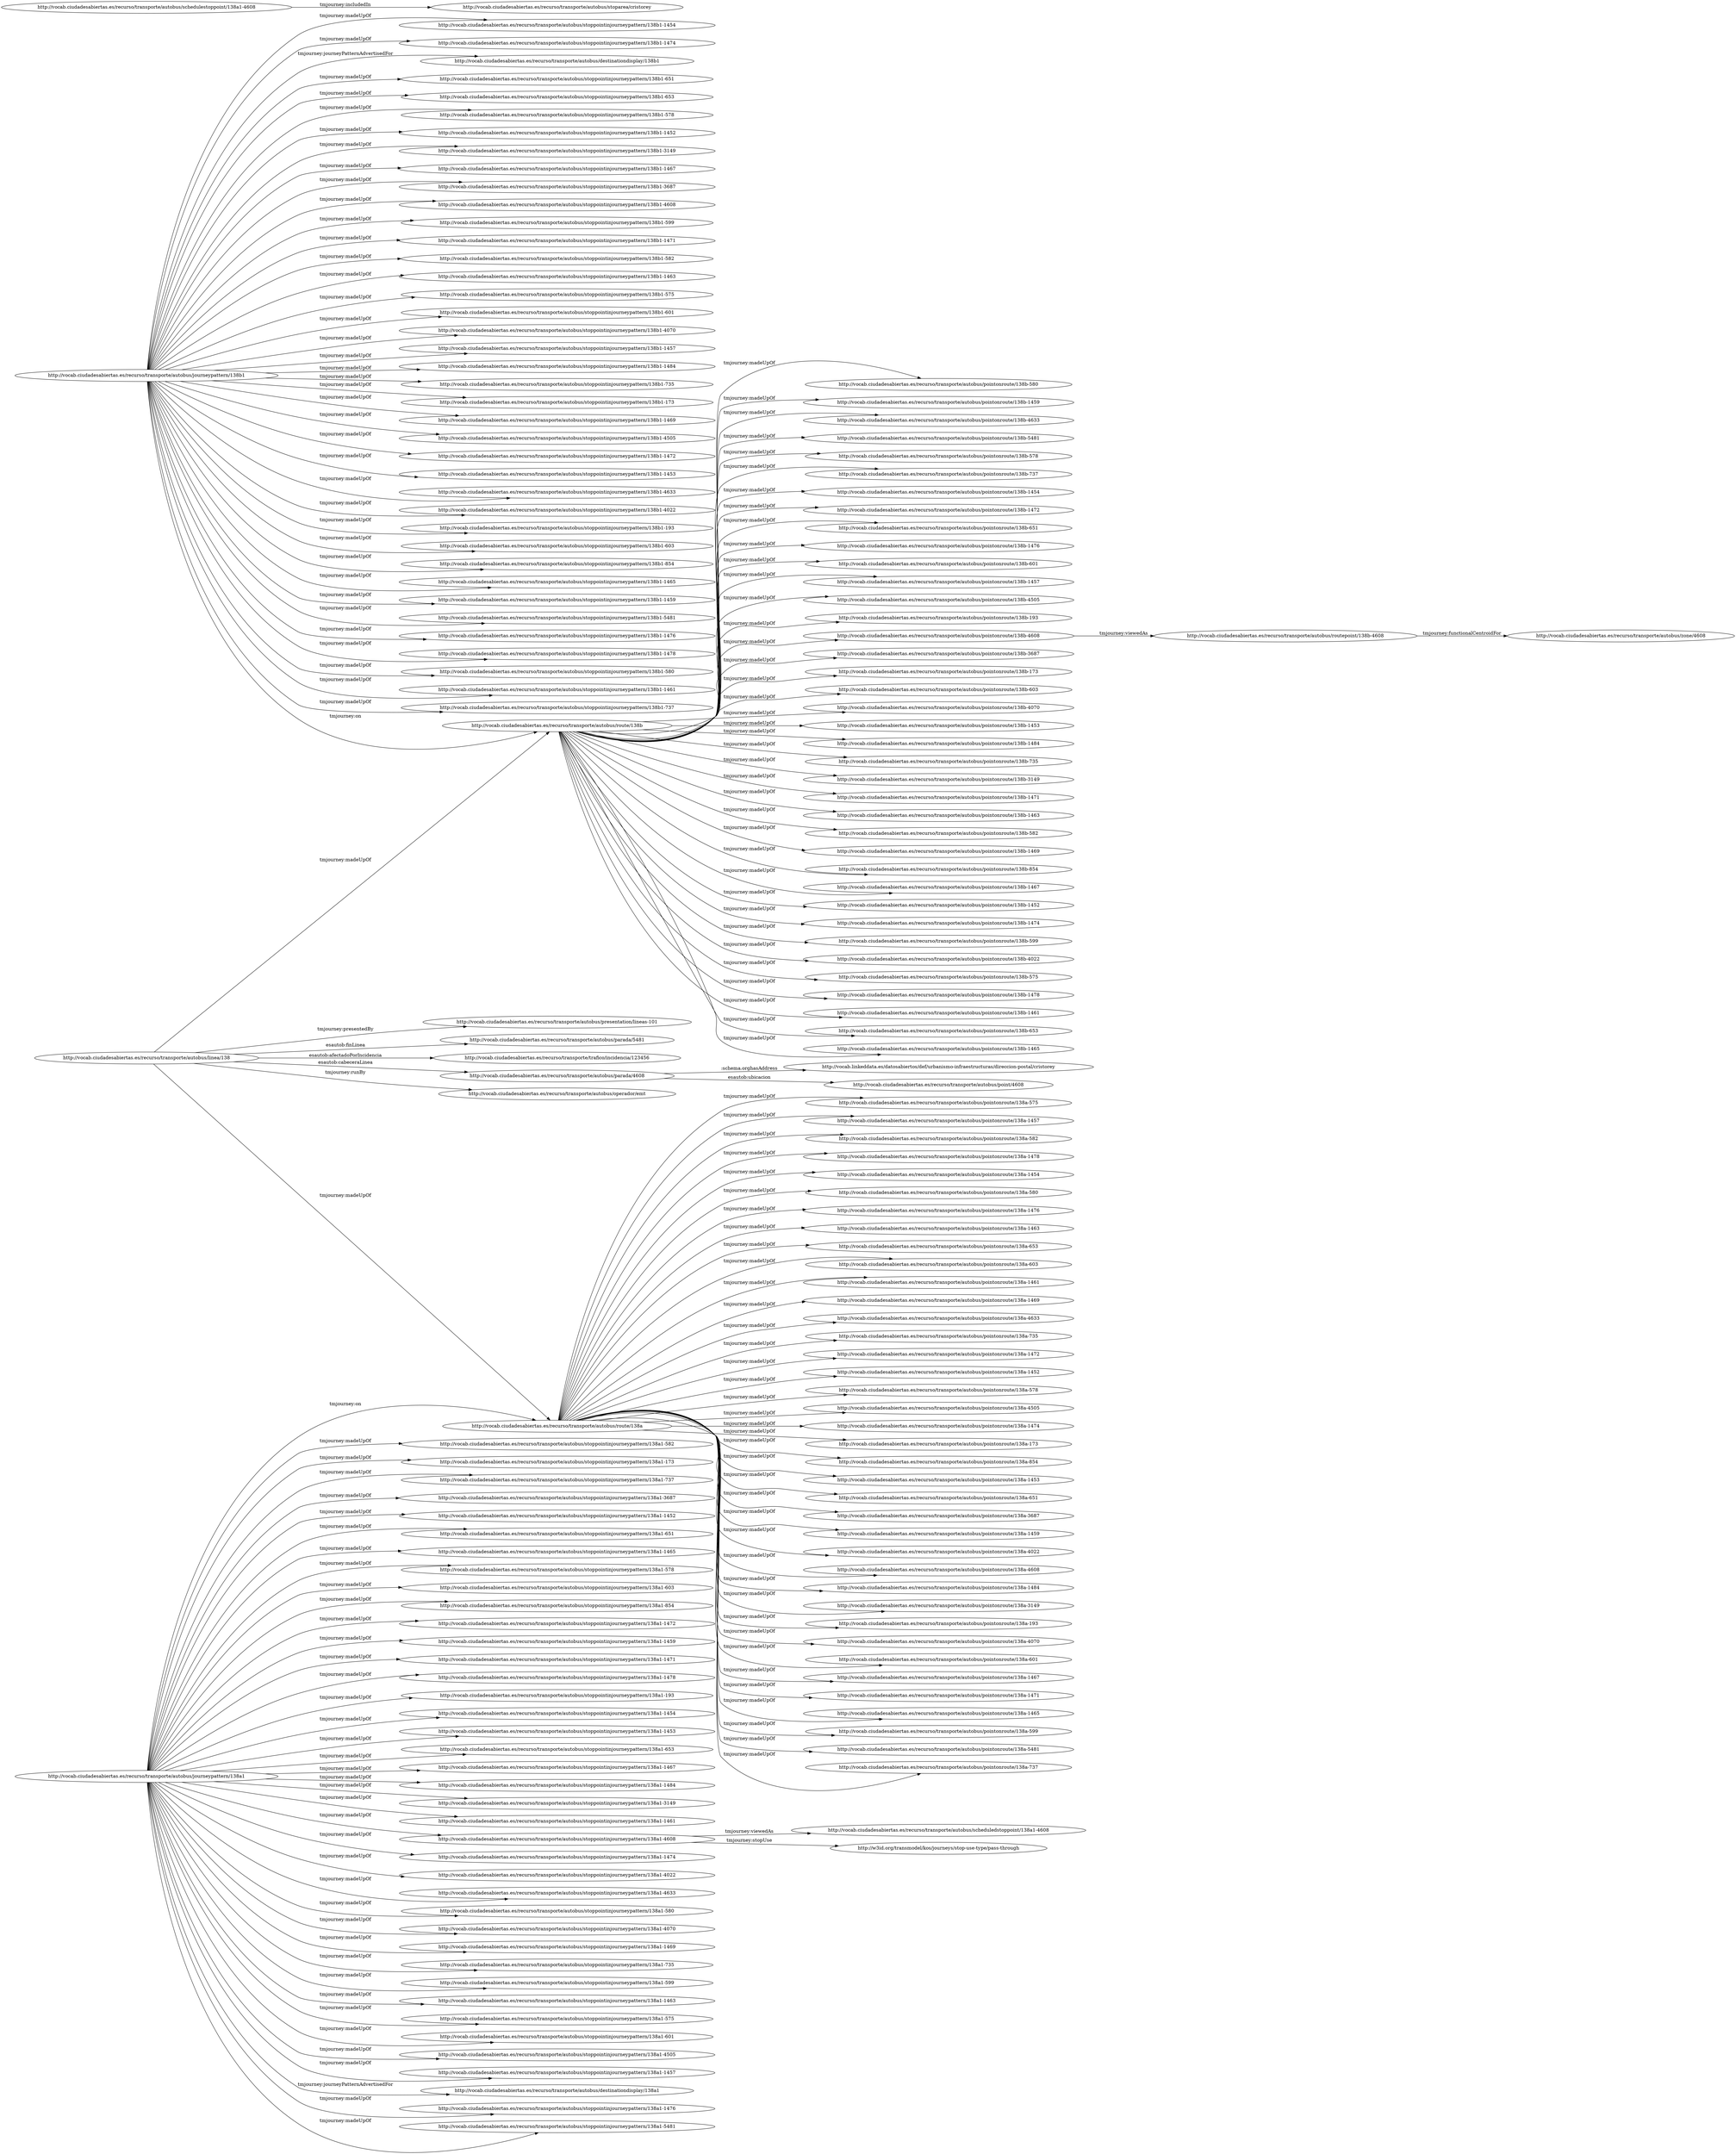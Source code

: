 digraph ar2dtool_diagram { 
rankdir=LR;
size="1501"
	"http://vocab.ciudadesabiertas.es/recurso/transporte/autobus/journeypattern/138b1" -> "http://vocab.ciudadesabiertas.es/recurso/transporte/autobus/stoppointinjourneypattern/138b1-3149" [ label = "tmjourney:madeUpOf" ];
	"http://vocab.ciudadesabiertas.es/recurso/transporte/autobus/journeypattern/138b1" -> "http://vocab.ciudadesabiertas.es/recurso/transporte/autobus/stoppointinjourneypattern/138b1-1467" [ label = "tmjourney:madeUpOf" ];
	"http://vocab.ciudadesabiertas.es/recurso/transporte/autobus/journeypattern/138b1" -> "http://vocab.ciudadesabiertas.es/recurso/transporte/autobus/stoppointinjourneypattern/138b1-3687" [ label = "tmjourney:madeUpOf" ];
	"http://vocab.ciudadesabiertas.es/recurso/transporte/autobus/journeypattern/138b1" -> "http://vocab.ciudadesabiertas.es/recurso/transporte/autobus/stoppointinjourneypattern/138b1-4608" [ label = "tmjourney:madeUpOf" ];
	"http://vocab.ciudadesabiertas.es/recurso/transporte/autobus/journeypattern/138b1" -> "http://vocab.ciudadesabiertas.es/recurso/transporte/autobus/stoppointinjourneypattern/138b1-599" [ label = "tmjourney:madeUpOf" ];
	"http://vocab.ciudadesabiertas.es/recurso/transporte/autobus/journeypattern/138b1" -> "http://vocab.ciudadesabiertas.es/recurso/transporte/autobus/stoppointinjourneypattern/138b1-1471" [ label = "tmjourney:madeUpOf" ];
	"http://vocab.ciudadesabiertas.es/recurso/transporte/autobus/journeypattern/138b1" -> "http://vocab.ciudadesabiertas.es/recurso/transporte/autobus/stoppointinjourneypattern/138b1-582" [ label = "tmjourney:madeUpOf" ];
	"http://vocab.ciudadesabiertas.es/recurso/transporte/autobus/journeypattern/138b1" -> "http://vocab.ciudadesabiertas.es/recurso/transporte/autobus/stoppointinjourneypattern/138b1-1463" [ label = "tmjourney:madeUpOf" ];
	"http://vocab.ciudadesabiertas.es/recurso/transporte/autobus/journeypattern/138b1" -> "http://vocab.ciudadesabiertas.es/recurso/transporte/autobus/stoppointinjourneypattern/138b1-575" [ label = "tmjourney:madeUpOf" ];
	"http://vocab.ciudadesabiertas.es/recurso/transporte/autobus/journeypattern/138b1" -> "http://vocab.ciudadesabiertas.es/recurso/transporte/autobus/stoppointinjourneypattern/138b1-601" [ label = "tmjourney:madeUpOf" ];
	"http://vocab.ciudadesabiertas.es/recurso/transporte/autobus/journeypattern/138b1" -> "http://vocab.ciudadesabiertas.es/recurso/transporte/autobus/stoppointinjourneypattern/138b1-4070" [ label = "tmjourney:madeUpOf" ];
	"http://vocab.ciudadesabiertas.es/recurso/transporte/autobus/journeypattern/138b1" -> "http://vocab.ciudadesabiertas.es/recurso/transporte/autobus/stoppointinjourneypattern/138b1-1457" [ label = "tmjourney:madeUpOf" ];
	"http://vocab.ciudadesabiertas.es/recurso/transporte/autobus/journeypattern/138b1" -> "http://vocab.ciudadesabiertas.es/recurso/transporte/autobus/stoppointinjourneypattern/138b1-1484" [ label = "tmjourney:madeUpOf" ];
	"http://vocab.ciudadesabiertas.es/recurso/transporte/autobus/journeypattern/138b1" -> "http://vocab.ciudadesabiertas.es/recurso/transporte/autobus/stoppointinjourneypattern/138b1-735" [ label = "tmjourney:madeUpOf" ];
	"http://vocab.ciudadesabiertas.es/recurso/transporte/autobus/journeypattern/138b1" -> "http://vocab.ciudadesabiertas.es/recurso/transporte/autobus/stoppointinjourneypattern/138b1-173" [ label = "tmjourney:madeUpOf" ];
	"http://vocab.ciudadesabiertas.es/recurso/transporte/autobus/journeypattern/138b1" -> "http://vocab.ciudadesabiertas.es/recurso/transporte/autobus/stoppointinjourneypattern/138b1-1469" [ label = "tmjourney:madeUpOf" ];
	"http://vocab.ciudadesabiertas.es/recurso/transporte/autobus/journeypattern/138b1" -> "http://vocab.ciudadesabiertas.es/recurso/transporte/autobus/stoppointinjourneypattern/138b1-4505" [ label = "tmjourney:madeUpOf" ];
	"http://vocab.ciudadesabiertas.es/recurso/transporte/autobus/journeypattern/138b1" -> "http://vocab.ciudadesabiertas.es/recurso/transporte/autobus/stoppointinjourneypattern/138b1-1472" [ label = "tmjourney:madeUpOf" ];
	"http://vocab.ciudadesabiertas.es/recurso/transporte/autobus/journeypattern/138b1" -> "http://vocab.ciudadesabiertas.es/recurso/transporte/autobus/stoppointinjourneypattern/138b1-1453" [ label = "tmjourney:madeUpOf" ];
	"http://vocab.ciudadesabiertas.es/recurso/transporte/autobus/journeypattern/138b1" -> "http://vocab.ciudadesabiertas.es/recurso/transporte/autobus/stoppointinjourneypattern/138b1-4633" [ label = "tmjourney:madeUpOf" ];
	"http://vocab.ciudadesabiertas.es/recurso/transporte/autobus/journeypattern/138b1" -> "http://vocab.ciudadesabiertas.es/recurso/transporte/autobus/stoppointinjourneypattern/138b1-4022" [ label = "tmjourney:madeUpOf" ];
	"http://vocab.ciudadesabiertas.es/recurso/transporte/autobus/journeypattern/138b1" -> "http://vocab.ciudadesabiertas.es/recurso/transporte/autobus/stoppointinjourneypattern/138b1-193" [ label = "tmjourney:madeUpOf" ];
	"http://vocab.ciudadesabiertas.es/recurso/transporte/autobus/journeypattern/138b1" -> "http://vocab.ciudadesabiertas.es/recurso/transporte/autobus/stoppointinjourneypattern/138b1-603" [ label = "tmjourney:madeUpOf" ];
	"http://vocab.ciudadesabiertas.es/recurso/transporte/autobus/journeypattern/138b1" -> "http://vocab.ciudadesabiertas.es/recurso/transporte/autobus/stoppointinjourneypattern/138b1-854" [ label = "tmjourney:madeUpOf" ];
	"http://vocab.ciudadesabiertas.es/recurso/transporte/autobus/journeypattern/138b1" -> "http://vocab.ciudadesabiertas.es/recurso/transporte/autobus/stoppointinjourneypattern/138b1-1465" [ label = "tmjourney:madeUpOf" ];
	"http://vocab.ciudadesabiertas.es/recurso/transporte/autobus/journeypattern/138b1" -> "http://vocab.ciudadesabiertas.es/recurso/transporte/autobus/stoppointinjourneypattern/138b1-1459" [ label = "tmjourney:madeUpOf" ];
	"http://vocab.ciudadesabiertas.es/recurso/transporte/autobus/journeypattern/138b1" -> "http://vocab.ciudadesabiertas.es/recurso/transporte/autobus/stoppointinjourneypattern/138b1-5481" [ label = "tmjourney:madeUpOf" ];
	"http://vocab.ciudadesabiertas.es/recurso/transporte/autobus/journeypattern/138b1" -> "http://vocab.ciudadesabiertas.es/recurso/transporte/autobus/route/138b" [ label = "tmjourney:on" ];
	"http://vocab.ciudadesabiertas.es/recurso/transporte/autobus/journeypattern/138b1" -> "http://vocab.ciudadesabiertas.es/recurso/transporte/autobus/stoppointinjourneypattern/138b1-1476" [ label = "tmjourney:madeUpOf" ];
	"http://vocab.ciudadesabiertas.es/recurso/transporte/autobus/journeypattern/138b1" -> "http://vocab.ciudadesabiertas.es/recurso/transporte/autobus/stoppointinjourneypattern/138b1-1478" [ label = "tmjourney:madeUpOf" ];
	"http://vocab.ciudadesabiertas.es/recurso/transporte/autobus/journeypattern/138b1" -> "http://vocab.ciudadesabiertas.es/recurso/transporte/autobus/stoppointinjourneypattern/138b1-580" [ label = "tmjourney:madeUpOf" ];
	"http://vocab.ciudadesabiertas.es/recurso/transporte/autobus/journeypattern/138b1" -> "http://vocab.ciudadesabiertas.es/recurso/transporte/autobus/stoppointinjourneypattern/138b1-1461" [ label = "tmjourney:madeUpOf" ];
	"http://vocab.ciudadesabiertas.es/recurso/transporte/autobus/journeypattern/138b1" -> "http://vocab.ciudadesabiertas.es/recurso/transporte/autobus/stoppointinjourneypattern/138b1-737" [ label = "tmjourney:madeUpOf" ];
	"http://vocab.ciudadesabiertas.es/recurso/transporte/autobus/journeypattern/138b1" -> "http://vocab.ciudadesabiertas.es/recurso/transporte/autobus/stoppointinjourneypattern/138b1-1454" [ label = "tmjourney:madeUpOf" ];
	"http://vocab.ciudadesabiertas.es/recurso/transporte/autobus/journeypattern/138b1" -> "http://vocab.ciudadesabiertas.es/recurso/transporte/autobus/stoppointinjourneypattern/138b1-1474" [ label = "tmjourney:madeUpOf" ];
	"http://vocab.ciudadesabiertas.es/recurso/transporte/autobus/journeypattern/138b1" -> "http://vocab.ciudadesabiertas.es/recurso/transporte/autobus/destinationdisplay/138b1" [ label = "tmjourney:journeyPatternAdvertisedFor" ];
	"http://vocab.ciudadesabiertas.es/recurso/transporte/autobus/journeypattern/138b1" -> "http://vocab.ciudadesabiertas.es/recurso/transporte/autobus/stoppointinjourneypattern/138b1-651" [ label = "tmjourney:madeUpOf" ];
	"http://vocab.ciudadesabiertas.es/recurso/transporte/autobus/journeypattern/138b1" -> "http://vocab.ciudadesabiertas.es/recurso/transporte/autobus/stoppointinjourneypattern/138b1-653" [ label = "tmjourney:madeUpOf" ];
	"http://vocab.ciudadesabiertas.es/recurso/transporte/autobus/journeypattern/138b1" -> "http://vocab.ciudadesabiertas.es/recurso/transporte/autobus/stoppointinjourneypattern/138b1-578" [ label = "tmjourney:madeUpOf" ];
	"http://vocab.ciudadesabiertas.es/recurso/transporte/autobus/journeypattern/138b1" -> "http://vocab.ciudadesabiertas.es/recurso/transporte/autobus/stoppointinjourneypattern/138b1-1452" [ label = "tmjourney:madeUpOf" ];
	"http://vocab.ciudadesabiertas.es/recurso/transporte/autobus/route/138a" -> "http://vocab.ciudadesabiertas.es/recurso/transporte/autobus/pointonroute/138a-582" [ label = "tmjourney:madeUpOf" ];
	"http://vocab.ciudadesabiertas.es/recurso/transporte/autobus/route/138a" -> "http://vocab.ciudadesabiertas.es/recurso/transporte/autobus/pointonroute/138a-1478" [ label = "tmjourney:madeUpOf" ];
	"http://vocab.ciudadesabiertas.es/recurso/transporte/autobus/route/138a" -> "http://vocab.ciudadesabiertas.es/recurso/transporte/autobus/pointonroute/138a-1454" [ label = "tmjourney:madeUpOf" ];
	"http://vocab.ciudadesabiertas.es/recurso/transporte/autobus/route/138a" -> "http://vocab.ciudadesabiertas.es/recurso/transporte/autobus/pointonroute/138a-580" [ label = "tmjourney:madeUpOf" ];
	"http://vocab.ciudadesabiertas.es/recurso/transporte/autobus/route/138a" -> "http://vocab.ciudadesabiertas.es/recurso/transporte/autobus/pointonroute/138a-1476" [ label = "tmjourney:madeUpOf" ];
	"http://vocab.ciudadesabiertas.es/recurso/transporte/autobus/route/138a" -> "http://vocab.ciudadesabiertas.es/recurso/transporte/autobus/pointonroute/138a-1463" [ label = "tmjourney:madeUpOf" ];
	"http://vocab.ciudadesabiertas.es/recurso/transporte/autobus/route/138a" -> "http://vocab.ciudadesabiertas.es/recurso/transporte/autobus/pointonroute/138a-653" [ label = "tmjourney:madeUpOf" ];
	"http://vocab.ciudadesabiertas.es/recurso/transporte/autobus/route/138a" -> "http://vocab.ciudadesabiertas.es/recurso/transporte/autobus/pointonroute/138a-603" [ label = "tmjourney:madeUpOf" ];
	"http://vocab.ciudadesabiertas.es/recurso/transporte/autobus/route/138a" -> "http://vocab.ciudadesabiertas.es/recurso/transporte/autobus/pointonroute/138a-1461" [ label = "tmjourney:madeUpOf" ];
	"http://vocab.ciudadesabiertas.es/recurso/transporte/autobus/route/138a" -> "http://vocab.ciudadesabiertas.es/recurso/transporte/autobus/pointonroute/138a-1469" [ label = "tmjourney:madeUpOf" ];
	"http://vocab.ciudadesabiertas.es/recurso/transporte/autobus/route/138a" -> "http://vocab.ciudadesabiertas.es/recurso/transporte/autobus/pointonroute/138a-4633" [ label = "tmjourney:madeUpOf" ];
	"http://vocab.ciudadesabiertas.es/recurso/transporte/autobus/route/138a" -> "http://vocab.ciudadesabiertas.es/recurso/transporte/autobus/pointonroute/138a-735" [ label = "tmjourney:madeUpOf" ];
	"http://vocab.ciudadesabiertas.es/recurso/transporte/autobus/route/138a" -> "http://vocab.ciudadesabiertas.es/recurso/transporte/autobus/pointonroute/138a-1472" [ label = "tmjourney:madeUpOf" ];
	"http://vocab.ciudadesabiertas.es/recurso/transporte/autobus/route/138a" -> "http://vocab.ciudadesabiertas.es/recurso/transporte/autobus/pointonroute/138a-1452" [ label = "tmjourney:madeUpOf" ];
	"http://vocab.ciudadesabiertas.es/recurso/transporte/autobus/route/138a" -> "http://vocab.ciudadesabiertas.es/recurso/transporte/autobus/pointonroute/138a-578" [ label = "tmjourney:madeUpOf" ];
	"http://vocab.ciudadesabiertas.es/recurso/transporte/autobus/route/138a" -> "http://vocab.ciudadesabiertas.es/recurso/transporte/autobus/pointonroute/138a-4505" [ label = "tmjourney:madeUpOf" ];
	"http://vocab.ciudadesabiertas.es/recurso/transporte/autobus/route/138a" -> "http://vocab.ciudadesabiertas.es/recurso/transporte/autobus/pointonroute/138a-1474" [ label = "tmjourney:madeUpOf" ];
	"http://vocab.ciudadesabiertas.es/recurso/transporte/autobus/route/138a" -> "http://vocab.ciudadesabiertas.es/recurso/transporte/autobus/pointonroute/138a-173" [ label = "tmjourney:madeUpOf" ];
	"http://vocab.ciudadesabiertas.es/recurso/transporte/autobus/route/138a" -> "http://vocab.ciudadesabiertas.es/recurso/transporte/autobus/pointonroute/138a-854" [ label = "tmjourney:madeUpOf" ];
	"http://vocab.ciudadesabiertas.es/recurso/transporte/autobus/route/138a" -> "http://vocab.ciudadesabiertas.es/recurso/transporte/autobus/pointonroute/138a-1453" [ label = "tmjourney:madeUpOf" ];
	"http://vocab.ciudadesabiertas.es/recurso/transporte/autobus/route/138a" -> "http://vocab.ciudadesabiertas.es/recurso/transporte/autobus/pointonroute/138a-651" [ label = "tmjourney:madeUpOf" ];
	"http://vocab.ciudadesabiertas.es/recurso/transporte/autobus/route/138a" -> "http://vocab.ciudadesabiertas.es/recurso/transporte/autobus/pointonroute/138a-3687" [ label = "tmjourney:madeUpOf" ];
	"http://vocab.ciudadesabiertas.es/recurso/transporte/autobus/route/138a" -> "http://vocab.ciudadesabiertas.es/recurso/transporte/autobus/pointonroute/138a-1459" [ label = "tmjourney:madeUpOf" ];
	"http://vocab.ciudadesabiertas.es/recurso/transporte/autobus/route/138a" -> "http://vocab.ciudadesabiertas.es/recurso/transporte/autobus/pointonroute/138a-4022" [ label = "tmjourney:madeUpOf" ];
	"http://vocab.ciudadesabiertas.es/recurso/transporte/autobus/route/138a" -> "http://vocab.ciudadesabiertas.es/recurso/transporte/autobus/pointonroute/138a-4608" [ label = "tmjourney:madeUpOf" ];
	"http://vocab.ciudadesabiertas.es/recurso/transporte/autobus/route/138a" -> "http://vocab.ciudadesabiertas.es/recurso/transporte/autobus/pointonroute/138a-1484" [ label = "tmjourney:madeUpOf" ];
	"http://vocab.ciudadesabiertas.es/recurso/transporte/autobus/route/138a" -> "http://vocab.ciudadesabiertas.es/recurso/transporte/autobus/pointonroute/138a-3149" [ label = "tmjourney:madeUpOf" ];
	"http://vocab.ciudadesabiertas.es/recurso/transporte/autobus/route/138a" -> "http://vocab.ciudadesabiertas.es/recurso/transporte/autobus/pointonroute/138a-193" [ label = "tmjourney:madeUpOf" ];
	"http://vocab.ciudadesabiertas.es/recurso/transporte/autobus/route/138a" -> "http://vocab.ciudadesabiertas.es/recurso/transporte/autobus/pointonroute/138a-4070" [ label = "tmjourney:madeUpOf" ];
	"http://vocab.ciudadesabiertas.es/recurso/transporte/autobus/route/138a" -> "http://vocab.ciudadesabiertas.es/recurso/transporte/autobus/pointonroute/138a-601" [ label = "tmjourney:madeUpOf" ];
	"http://vocab.ciudadesabiertas.es/recurso/transporte/autobus/route/138a" -> "http://vocab.ciudadesabiertas.es/recurso/transporte/autobus/pointonroute/138a-1467" [ label = "tmjourney:madeUpOf" ];
	"http://vocab.ciudadesabiertas.es/recurso/transporte/autobus/route/138a" -> "http://vocab.ciudadesabiertas.es/recurso/transporte/autobus/pointonroute/138a-1471" [ label = "tmjourney:madeUpOf" ];
	"http://vocab.ciudadesabiertas.es/recurso/transporte/autobus/route/138a" -> "http://vocab.ciudadesabiertas.es/recurso/transporte/autobus/pointonroute/138a-1465" [ label = "tmjourney:madeUpOf" ];
	"http://vocab.ciudadesabiertas.es/recurso/transporte/autobus/route/138a" -> "http://vocab.ciudadesabiertas.es/recurso/transporte/autobus/pointonroute/138a-599" [ label = "tmjourney:madeUpOf" ];
	"http://vocab.ciudadesabiertas.es/recurso/transporte/autobus/route/138a" -> "http://vocab.ciudadesabiertas.es/recurso/transporte/autobus/pointonroute/138a-5481" [ label = "tmjourney:madeUpOf" ];
	"http://vocab.ciudadesabiertas.es/recurso/transporte/autobus/route/138a" -> "http://vocab.ciudadesabiertas.es/recurso/transporte/autobus/pointonroute/138a-737" [ label = "tmjourney:madeUpOf" ];
	"http://vocab.ciudadesabiertas.es/recurso/transporte/autobus/route/138a" -> "http://vocab.ciudadesabiertas.es/recurso/transporte/autobus/pointonroute/138a-575" [ label = "tmjourney:madeUpOf" ];
	"http://vocab.ciudadesabiertas.es/recurso/transporte/autobus/route/138a" -> "http://vocab.ciudadesabiertas.es/recurso/transporte/autobus/pointonroute/138a-1457" [ label = "tmjourney:madeUpOf" ];
	"http://vocab.ciudadesabiertas.es/recurso/transporte/autobus/parada/4608" -> "http://vocab.linkeddata.es/datosabiertos/def/urbanismo-infraestructuras/direccion-postal/cristorey" [ label = ":schema.orghasAddress" ];
	"http://vocab.ciudadesabiertas.es/recurso/transporte/autobus/parada/4608" -> "http://vocab.ciudadesabiertas.es/recurso/transporte/autobus/point/4608" [ label = "esautob:ubicacion" ];
	"http://vocab.ciudadesabiertas.es/recurso/transporte/autobus/routepoint/138b-4608" -> "http://vocab.ciudadesabiertas.es/recurso/transporte/autobus/zone/4608" [ label = "tmjourney:functionalCentroidFor" ];
	"http://vocab.ciudadesabiertas.es/recurso/transporte/autobus/journeypattern/138a1" -> "http://vocab.ciudadesabiertas.es/recurso/transporte/autobus/stoppointinjourneypattern/138a1-578" [ label = "tmjourney:madeUpOf" ];
	"http://vocab.ciudadesabiertas.es/recurso/transporte/autobus/journeypattern/138a1" -> "http://vocab.ciudadesabiertas.es/recurso/transporte/autobus/stoppointinjourneypattern/138a1-603" [ label = "tmjourney:madeUpOf" ];
	"http://vocab.ciudadesabiertas.es/recurso/transporte/autobus/journeypattern/138a1" -> "http://vocab.ciudadesabiertas.es/recurso/transporte/autobus/stoppointinjourneypattern/138a1-854" [ label = "tmjourney:madeUpOf" ];
	"http://vocab.ciudadesabiertas.es/recurso/transporte/autobus/journeypattern/138a1" -> "http://vocab.ciudadesabiertas.es/recurso/transporte/autobus/stoppointinjourneypattern/138a1-1472" [ label = "tmjourney:madeUpOf" ];
	"http://vocab.ciudadesabiertas.es/recurso/transporte/autobus/journeypattern/138a1" -> "http://vocab.ciudadesabiertas.es/recurso/transporte/autobus/stoppointinjourneypattern/138a1-1459" [ label = "tmjourney:madeUpOf" ];
	"http://vocab.ciudadesabiertas.es/recurso/transporte/autobus/journeypattern/138a1" -> "http://vocab.ciudadesabiertas.es/recurso/transporte/autobus/stoppointinjourneypattern/138a1-1471" [ label = "tmjourney:madeUpOf" ];
	"http://vocab.ciudadesabiertas.es/recurso/transporte/autobus/journeypattern/138a1" -> "http://vocab.ciudadesabiertas.es/recurso/transporte/autobus/stoppointinjourneypattern/138a1-1478" [ label = "tmjourney:madeUpOf" ];
	"http://vocab.ciudadesabiertas.es/recurso/transporte/autobus/journeypattern/138a1" -> "http://vocab.ciudadesabiertas.es/recurso/transporte/autobus/stoppointinjourneypattern/138a1-193" [ label = "tmjourney:madeUpOf" ];
	"http://vocab.ciudadesabiertas.es/recurso/transporte/autobus/journeypattern/138a1" -> "http://vocab.ciudadesabiertas.es/recurso/transporte/autobus/stoppointinjourneypattern/138a1-1454" [ label = "tmjourney:madeUpOf" ];
	"http://vocab.ciudadesabiertas.es/recurso/transporte/autobus/journeypattern/138a1" -> "http://vocab.ciudadesabiertas.es/recurso/transporte/autobus/stoppointinjourneypattern/138a1-1453" [ label = "tmjourney:madeUpOf" ];
	"http://vocab.ciudadesabiertas.es/recurso/transporte/autobus/journeypattern/138a1" -> "http://vocab.ciudadesabiertas.es/recurso/transporte/autobus/stoppointinjourneypattern/138a1-653" [ label = "tmjourney:madeUpOf" ];
	"http://vocab.ciudadesabiertas.es/recurso/transporte/autobus/journeypattern/138a1" -> "http://vocab.ciudadesabiertas.es/recurso/transporte/autobus/stoppointinjourneypattern/138a1-1467" [ label = "tmjourney:madeUpOf" ];
	"http://vocab.ciudadesabiertas.es/recurso/transporte/autobus/journeypattern/138a1" -> "http://vocab.ciudadesabiertas.es/recurso/transporte/autobus/stoppointinjourneypattern/138a1-1484" [ label = "tmjourney:madeUpOf" ];
	"http://vocab.ciudadesabiertas.es/recurso/transporte/autobus/journeypattern/138a1" -> "http://vocab.ciudadesabiertas.es/recurso/transporte/autobus/stoppointinjourneypattern/138a1-3149" [ label = "tmjourney:madeUpOf" ];
	"http://vocab.ciudadesabiertas.es/recurso/transporte/autobus/journeypattern/138a1" -> "http://vocab.ciudadesabiertas.es/recurso/transporte/autobus/stoppointinjourneypattern/138a1-1461" [ label = "tmjourney:madeUpOf" ];
	"http://vocab.ciudadesabiertas.es/recurso/transporte/autobus/journeypattern/138a1" -> "http://vocab.ciudadesabiertas.es/recurso/transporte/autobus/stoppointinjourneypattern/138a1-4608" [ label = "tmjourney:madeUpOf" ];
	"http://vocab.ciudadesabiertas.es/recurso/transporte/autobus/journeypattern/138a1" -> "http://vocab.ciudadesabiertas.es/recurso/transporte/autobus/stoppointinjourneypattern/138a1-1474" [ label = "tmjourney:madeUpOf" ];
	"http://vocab.ciudadesabiertas.es/recurso/transporte/autobus/journeypattern/138a1" -> "http://vocab.ciudadesabiertas.es/recurso/transporte/autobus/stoppointinjourneypattern/138a1-4022" [ label = "tmjourney:madeUpOf" ];
	"http://vocab.ciudadesabiertas.es/recurso/transporte/autobus/journeypattern/138a1" -> "http://vocab.ciudadesabiertas.es/recurso/transporte/autobus/stoppointinjourneypattern/138a1-4633" [ label = "tmjourney:madeUpOf" ];
	"http://vocab.ciudadesabiertas.es/recurso/transporte/autobus/journeypattern/138a1" -> "http://vocab.ciudadesabiertas.es/recurso/transporte/autobus/stoppointinjourneypattern/138a1-580" [ label = "tmjourney:madeUpOf" ];
	"http://vocab.ciudadesabiertas.es/recurso/transporte/autobus/journeypattern/138a1" -> "http://vocab.ciudadesabiertas.es/recurso/transporte/autobus/stoppointinjourneypattern/138a1-4070" [ label = "tmjourney:madeUpOf" ];
	"http://vocab.ciudadesabiertas.es/recurso/transporte/autobus/journeypattern/138a1" -> "http://vocab.ciudadesabiertas.es/recurso/transporte/autobus/stoppointinjourneypattern/138a1-1469" [ label = "tmjourney:madeUpOf" ];
	"http://vocab.ciudadesabiertas.es/recurso/transporte/autobus/journeypattern/138a1" -> "http://vocab.ciudadesabiertas.es/recurso/transporte/autobus/stoppointinjourneypattern/138a1-735" [ label = "tmjourney:madeUpOf" ];
	"http://vocab.ciudadesabiertas.es/recurso/transporte/autobus/journeypattern/138a1" -> "http://vocab.ciudadesabiertas.es/recurso/transporte/autobus/stoppointinjourneypattern/138a1-599" [ label = "tmjourney:madeUpOf" ];
	"http://vocab.ciudadesabiertas.es/recurso/transporte/autobus/journeypattern/138a1" -> "http://vocab.ciudadesabiertas.es/recurso/transporte/autobus/route/138a" [ label = "tmjourney:on" ];
	"http://vocab.ciudadesabiertas.es/recurso/transporte/autobus/journeypattern/138a1" -> "http://vocab.ciudadesabiertas.es/recurso/transporte/autobus/stoppointinjourneypattern/138a1-1463" [ label = "tmjourney:madeUpOf" ];
	"http://vocab.ciudadesabiertas.es/recurso/transporte/autobus/journeypattern/138a1" -> "http://vocab.ciudadesabiertas.es/recurso/transporte/autobus/stoppointinjourneypattern/138a1-575" [ label = "tmjourney:madeUpOf" ];
	"http://vocab.ciudadesabiertas.es/recurso/transporte/autobus/journeypattern/138a1" -> "http://vocab.ciudadesabiertas.es/recurso/transporte/autobus/stoppointinjourneypattern/138a1-601" [ label = "tmjourney:madeUpOf" ];
	"http://vocab.ciudadesabiertas.es/recurso/transporte/autobus/journeypattern/138a1" -> "http://vocab.ciudadesabiertas.es/recurso/transporte/autobus/stoppointinjourneypattern/138a1-4505" [ label = "tmjourney:madeUpOf" ];
	"http://vocab.ciudadesabiertas.es/recurso/transporte/autobus/journeypattern/138a1" -> "http://vocab.ciudadesabiertas.es/recurso/transporte/autobus/stoppointinjourneypattern/138a1-1457" [ label = "tmjourney:madeUpOf" ];
	"http://vocab.ciudadesabiertas.es/recurso/transporte/autobus/journeypattern/138a1" -> "http://vocab.ciudadesabiertas.es/recurso/transporte/autobus/destinationdisplay/138a1" [ label = "tmjourney:journeyPatternAdvertisedFor" ];
	"http://vocab.ciudadesabiertas.es/recurso/transporte/autobus/journeypattern/138a1" -> "http://vocab.ciudadesabiertas.es/recurso/transporte/autobus/stoppointinjourneypattern/138a1-1476" [ label = "tmjourney:madeUpOf" ];
	"http://vocab.ciudadesabiertas.es/recurso/transporte/autobus/journeypattern/138a1" -> "http://vocab.ciudadesabiertas.es/recurso/transporte/autobus/stoppointinjourneypattern/138a1-5481" [ label = "tmjourney:madeUpOf" ];
	"http://vocab.ciudadesabiertas.es/recurso/transporte/autobus/journeypattern/138a1" -> "http://vocab.ciudadesabiertas.es/recurso/transporte/autobus/stoppointinjourneypattern/138a1-582" [ label = "tmjourney:madeUpOf" ];
	"http://vocab.ciudadesabiertas.es/recurso/transporte/autobus/journeypattern/138a1" -> "http://vocab.ciudadesabiertas.es/recurso/transporte/autobus/stoppointinjourneypattern/138a1-173" [ label = "tmjourney:madeUpOf" ];
	"http://vocab.ciudadesabiertas.es/recurso/transporte/autobus/journeypattern/138a1" -> "http://vocab.ciudadesabiertas.es/recurso/transporte/autobus/stoppointinjourneypattern/138a1-737" [ label = "tmjourney:madeUpOf" ];
	"http://vocab.ciudadesabiertas.es/recurso/transporte/autobus/journeypattern/138a1" -> "http://vocab.ciudadesabiertas.es/recurso/transporte/autobus/stoppointinjourneypattern/138a1-3687" [ label = "tmjourney:madeUpOf" ];
	"http://vocab.ciudadesabiertas.es/recurso/transporte/autobus/journeypattern/138a1" -> "http://vocab.ciudadesabiertas.es/recurso/transporte/autobus/stoppointinjourneypattern/138a1-1452" [ label = "tmjourney:madeUpOf" ];
	"http://vocab.ciudadesabiertas.es/recurso/transporte/autobus/journeypattern/138a1" -> "http://vocab.ciudadesabiertas.es/recurso/transporte/autobus/stoppointinjourneypattern/138a1-651" [ label = "tmjourney:madeUpOf" ];
	"http://vocab.ciudadesabiertas.es/recurso/transporte/autobus/journeypattern/138a1" -> "http://vocab.ciudadesabiertas.es/recurso/transporte/autobus/stoppointinjourneypattern/138a1-1465" [ label = "tmjourney:madeUpOf" ];
	"http://vocab.ciudadesabiertas.es/recurso/transporte/autobus/route/138b" -> "http://vocab.ciudadesabiertas.es/recurso/transporte/autobus/pointonroute/138b-578" [ label = "tmjourney:madeUpOf" ];
	"http://vocab.ciudadesabiertas.es/recurso/transporte/autobus/route/138b" -> "http://vocab.ciudadesabiertas.es/recurso/transporte/autobus/pointonroute/138b-737" [ label = "tmjourney:madeUpOf" ];
	"http://vocab.ciudadesabiertas.es/recurso/transporte/autobus/route/138b" -> "http://vocab.ciudadesabiertas.es/recurso/transporte/autobus/pointonroute/138b-1454" [ label = "tmjourney:madeUpOf" ];
	"http://vocab.ciudadesabiertas.es/recurso/transporte/autobus/route/138b" -> "http://vocab.ciudadesabiertas.es/recurso/transporte/autobus/pointonroute/138b-1472" [ label = "tmjourney:madeUpOf" ];
	"http://vocab.ciudadesabiertas.es/recurso/transporte/autobus/route/138b" -> "http://vocab.ciudadesabiertas.es/recurso/transporte/autobus/pointonroute/138b-651" [ label = "tmjourney:madeUpOf" ];
	"http://vocab.ciudadesabiertas.es/recurso/transporte/autobus/route/138b" -> "http://vocab.ciudadesabiertas.es/recurso/transporte/autobus/pointonroute/138b-1476" [ label = "tmjourney:madeUpOf" ];
	"http://vocab.ciudadesabiertas.es/recurso/transporte/autobus/route/138b" -> "http://vocab.ciudadesabiertas.es/recurso/transporte/autobus/pointonroute/138b-601" [ label = "tmjourney:madeUpOf" ];
	"http://vocab.ciudadesabiertas.es/recurso/transporte/autobus/route/138b" -> "http://vocab.ciudadesabiertas.es/recurso/transporte/autobus/pointonroute/138b-1457" [ label = "tmjourney:madeUpOf" ];
	"http://vocab.ciudadesabiertas.es/recurso/transporte/autobus/route/138b" -> "http://vocab.ciudadesabiertas.es/recurso/transporte/autobus/pointonroute/138b-4505" [ label = "tmjourney:madeUpOf" ];
	"http://vocab.ciudadesabiertas.es/recurso/transporte/autobus/route/138b" -> "http://vocab.ciudadesabiertas.es/recurso/transporte/autobus/pointonroute/138b-193" [ label = "tmjourney:madeUpOf" ];
	"http://vocab.ciudadesabiertas.es/recurso/transporte/autobus/route/138b" -> "http://vocab.ciudadesabiertas.es/recurso/transporte/autobus/pointonroute/138b-4608" [ label = "tmjourney:madeUpOf" ];
	"http://vocab.ciudadesabiertas.es/recurso/transporte/autobus/route/138b" -> "http://vocab.ciudadesabiertas.es/recurso/transporte/autobus/pointonroute/138b-3687" [ label = "tmjourney:madeUpOf" ];
	"http://vocab.ciudadesabiertas.es/recurso/transporte/autobus/route/138b" -> "http://vocab.ciudadesabiertas.es/recurso/transporte/autobus/pointonroute/138b-173" [ label = "tmjourney:madeUpOf" ];
	"http://vocab.ciudadesabiertas.es/recurso/transporte/autobus/route/138b" -> "http://vocab.ciudadesabiertas.es/recurso/transporte/autobus/pointonroute/138b-603" [ label = "tmjourney:madeUpOf" ];
	"http://vocab.ciudadesabiertas.es/recurso/transporte/autobus/route/138b" -> "http://vocab.ciudadesabiertas.es/recurso/transporte/autobus/pointonroute/138b-4070" [ label = "tmjourney:madeUpOf" ];
	"http://vocab.ciudadesabiertas.es/recurso/transporte/autobus/route/138b" -> "http://vocab.ciudadesabiertas.es/recurso/transporte/autobus/pointonroute/138b-1453" [ label = "tmjourney:madeUpOf" ];
	"http://vocab.ciudadesabiertas.es/recurso/transporte/autobus/route/138b" -> "http://vocab.ciudadesabiertas.es/recurso/transporte/autobus/pointonroute/138b-1484" [ label = "tmjourney:madeUpOf" ];
	"http://vocab.ciudadesabiertas.es/recurso/transporte/autobus/route/138b" -> "http://vocab.ciudadesabiertas.es/recurso/transporte/autobus/pointonroute/138b-735" [ label = "tmjourney:madeUpOf" ];
	"http://vocab.ciudadesabiertas.es/recurso/transporte/autobus/route/138b" -> "http://vocab.ciudadesabiertas.es/recurso/transporte/autobus/pointonroute/138b-3149" [ label = "tmjourney:madeUpOf" ];
	"http://vocab.ciudadesabiertas.es/recurso/transporte/autobus/route/138b" -> "http://vocab.ciudadesabiertas.es/recurso/transporte/autobus/pointonroute/138b-1471" [ label = "tmjourney:madeUpOf" ];
	"http://vocab.ciudadesabiertas.es/recurso/transporte/autobus/route/138b" -> "http://vocab.ciudadesabiertas.es/recurso/transporte/autobus/pointonroute/138b-1463" [ label = "tmjourney:madeUpOf" ];
	"http://vocab.ciudadesabiertas.es/recurso/transporte/autobus/route/138b" -> "http://vocab.ciudadesabiertas.es/recurso/transporte/autobus/pointonroute/138b-582" [ label = "tmjourney:madeUpOf" ];
	"http://vocab.ciudadesabiertas.es/recurso/transporte/autobus/route/138b" -> "http://vocab.ciudadesabiertas.es/recurso/transporte/autobus/pointonroute/138b-1469" [ label = "tmjourney:madeUpOf" ];
	"http://vocab.ciudadesabiertas.es/recurso/transporte/autobus/route/138b" -> "http://vocab.ciudadesabiertas.es/recurso/transporte/autobus/pointonroute/138b-854" [ label = "tmjourney:madeUpOf" ];
	"http://vocab.ciudadesabiertas.es/recurso/transporte/autobus/route/138b" -> "http://vocab.ciudadesabiertas.es/recurso/transporte/autobus/pointonroute/138b-1467" [ label = "tmjourney:madeUpOf" ];
	"http://vocab.ciudadesabiertas.es/recurso/transporte/autobus/route/138b" -> "http://vocab.ciudadesabiertas.es/recurso/transporte/autobus/pointonroute/138b-1452" [ label = "tmjourney:madeUpOf" ];
	"http://vocab.ciudadesabiertas.es/recurso/transporte/autobus/route/138b" -> "http://vocab.ciudadesabiertas.es/recurso/transporte/autobus/pointonroute/138b-1474" [ label = "tmjourney:madeUpOf" ];
	"http://vocab.ciudadesabiertas.es/recurso/transporte/autobus/route/138b" -> "http://vocab.ciudadesabiertas.es/recurso/transporte/autobus/pointonroute/138b-599" [ label = "tmjourney:madeUpOf" ];
	"http://vocab.ciudadesabiertas.es/recurso/transporte/autobus/route/138b" -> "http://vocab.ciudadesabiertas.es/recurso/transporte/autobus/pointonroute/138b-4022" [ label = "tmjourney:madeUpOf" ];
	"http://vocab.ciudadesabiertas.es/recurso/transporte/autobus/route/138b" -> "http://vocab.ciudadesabiertas.es/recurso/transporte/autobus/pointonroute/138b-575" [ label = "tmjourney:madeUpOf" ];
	"http://vocab.ciudadesabiertas.es/recurso/transporte/autobus/route/138b" -> "http://vocab.ciudadesabiertas.es/recurso/transporte/autobus/pointonroute/138b-1478" [ label = "tmjourney:madeUpOf" ];
	"http://vocab.ciudadesabiertas.es/recurso/transporte/autobus/route/138b" -> "http://vocab.ciudadesabiertas.es/recurso/transporte/autobus/pointonroute/138b-1461" [ label = "tmjourney:madeUpOf" ];
	"http://vocab.ciudadesabiertas.es/recurso/transporte/autobus/route/138b" -> "http://vocab.ciudadesabiertas.es/recurso/transporte/autobus/pointonroute/138b-653" [ label = "tmjourney:madeUpOf" ];
	"http://vocab.ciudadesabiertas.es/recurso/transporte/autobus/route/138b" -> "http://vocab.ciudadesabiertas.es/recurso/transporte/autobus/pointonroute/138b-1465" [ label = "tmjourney:madeUpOf" ];
	"http://vocab.ciudadesabiertas.es/recurso/transporte/autobus/route/138b" -> "http://vocab.ciudadesabiertas.es/recurso/transporte/autobus/pointonroute/138b-580" [ label = "tmjourney:madeUpOf" ];
	"http://vocab.ciudadesabiertas.es/recurso/transporte/autobus/route/138b" -> "http://vocab.ciudadesabiertas.es/recurso/transporte/autobus/pointonroute/138b-1459" [ label = "tmjourney:madeUpOf" ];
	"http://vocab.ciudadesabiertas.es/recurso/transporte/autobus/route/138b" -> "http://vocab.ciudadesabiertas.es/recurso/transporte/autobus/pointonroute/138b-4633" [ label = "tmjourney:madeUpOf" ];
	"http://vocab.ciudadesabiertas.es/recurso/transporte/autobus/route/138b" -> "http://vocab.ciudadesabiertas.es/recurso/transporte/autobus/pointonroute/138b-5481" [ label = "tmjourney:madeUpOf" ];
	"http://vocab.ciudadesabiertas.es/recurso/transporte/autobus/pointonroute/138b-4608" -> "http://vocab.ciudadesabiertas.es/recurso/transporte/autobus/routepoint/138b-4608" [ label = "tmjourney:viewedAs" ];
	"http://vocab.ciudadesabiertas.es/recurso/transporte/autobus/schedulestoppoint/138a1-4608" -> "http://vocab.ciudadesabiertas.es/recurso/transporte/autobus/stoparea/cristorey" [ label = "tmjourney:includedIn" ];
	"http://vocab.ciudadesabiertas.es/recurso/transporte/autobus/stoppointinjourneypattern/138a1-4608" -> "http://vocab.ciudadesabiertas.es/recurso/transporte/autobus/scheduledstoppoint/138a1-4608" [ label = "tmjourney:viewedAs" ];
	"http://vocab.ciudadesabiertas.es/recurso/transporte/autobus/stoppointinjourneypattern/138a1-4608" -> "http://w3id.org/transmodel/kos/journeys/stop-use-type/pass-through" [ label = "tmjourney:stopUse" ];
	"http://vocab.ciudadesabiertas.es/recurso/transporte/autobus/linea/138" -> "http://vocab.ciudadesabiertas.es/recurso/transporte/autobus/operador/emt" [ label = "tmjourney:runBy" ];
	"http://vocab.ciudadesabiertas.es/recurso/transporte/autobus/linea/138" -> "http://vocab.ciudadesabiertas.es/recurso/transporte/autobus/presentation/lineas-101" [ label = "tmjourney:presentedBy" ];
	"http://vocab.ciudadesabiertas.es/recurso/transporte/autobus/linea/138" -> "http://vocab.ciudadesabiertas.es/recurso/transporte/autobus/parada/5481" [ label = "esautob:finLinea" ];
	"http://vocab.ciudadesabiertas.es/recurso/transporte/autobus/linea/138" -> "http://vocab.ciudadesabiertas.es/recurso/transporte/autobus/route/138b" [ label = "tmjourney:madeUpOf" ];
	"http://vocab.ciudadesabiertas.es/recurso/transporte/autobus/linea/138" -> "http://vocab.ciudadesabiertas.es/recurso/transporte/autobus/route/138a" [ label = "tmjourney:madeUpOf" ];
	"http://vocab.ciudadesabiertas.es/recurso/transporte/autobus/linea/138" -> "http://vocab.ciudadesabiertas.es/recurso/transporte/trafico/incidencia/123456" [ label = "esautob:afectadoPorIncidencia" ];
	"http://vocab.ciudadesabiertas.es/recurso/transporte/autobus/linea/138" -> "http://vocab.ciudadesabiertas.es/recurso/transporte/autobus/parada/4608" [ label = "esautob:cabeceraLinea" ];

}
